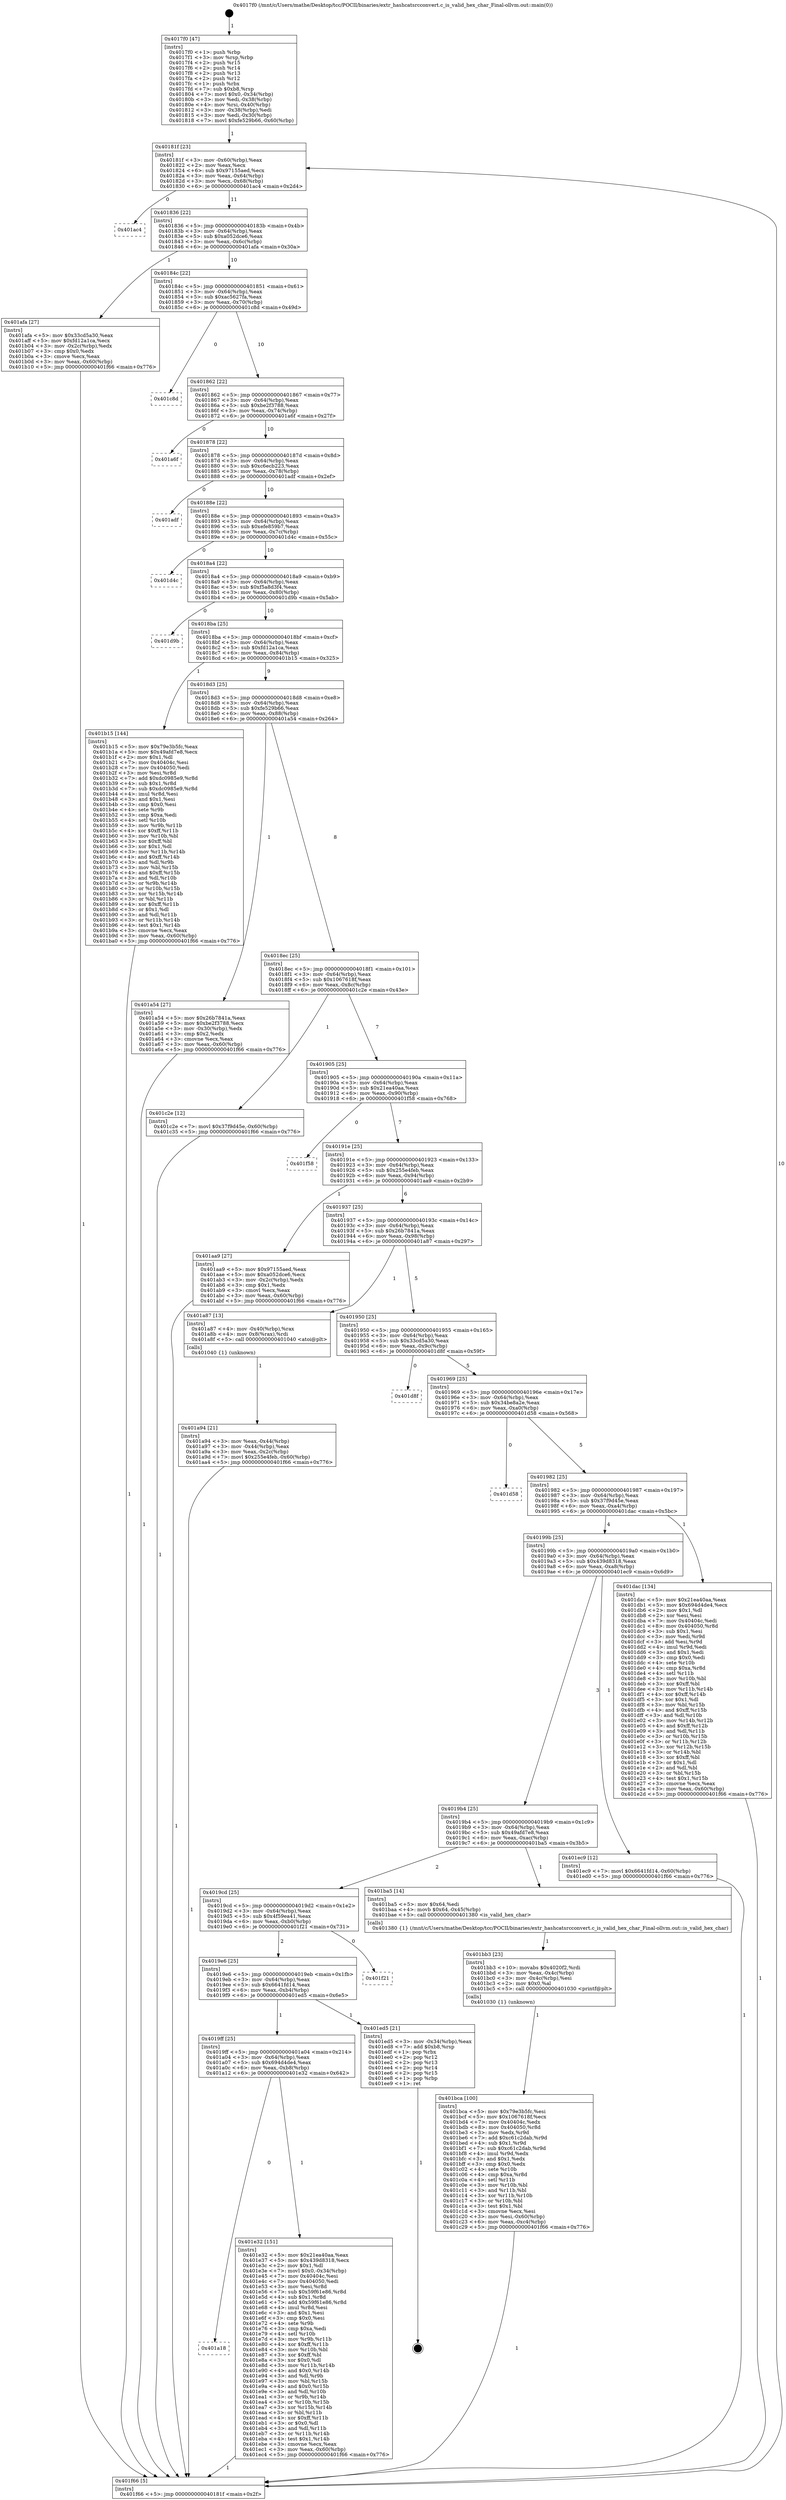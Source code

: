 digraph "0x4017f0" {
  label = "0x4017f0 (/mnt/c/Users/mathe/Desktop/tcc/POCII/binaries/extr_hashcatsrcconvert.c_is_valid_hex_char_Final-ollvm.out::main(0))"
  labelloc = "t"
  node[shape=record]

  Entry [label="",width=0.3,height=0.3,shape=circle,fillcolor=black,style=filled]
  "0x40181f" [label="{
     0x40181f [23]\l
     | [instrs]\l
     &nbsp;&nbsp;0x40181f \<+3\>: mov -0x60(%rbp),%eax\l
     &nbsp;&nbsp;0x401822 \<+2\>: mov %eax,%ecx\l
     &nbsp;&nbsp;0x401824 \<+6\>: sub $0x97155aed,%ecx\l
     &nbsp;&nbsp;0x40182a \<+3\>: mov %eax,-0x64(%rbp)\l
     &nbsp;&nbsp;0x40182d \<+3\>: mov %ecx,-0x68(%rbp)\l
     &nbsp;&nbsp;0x401830 \<+6\>: je 0000000000401ac4 \<main+0x2d4\>\l
  }"]
  "0x401ac4" [label="{
     0x401ac4\l
  }", style=dashed]
  "0x401836" [label="{
     0x401836 [22]\l
     | [instrs]\l
     &nbsp;&nbsp;0x401836 \<+5\>: jmp 000000000040183b \<main+0x4b\>\l
     &nbsp;&nbsp;0x40183b \<+3\>: mov -0x64(%rbp),%eax\l
     &nbsp;&nbsp;0x40183e \<+5\>: sub $0xa052dce6,%eax\l
     &nbsp;&nbsp;0x401843 \<+3\>: mov %eax,-0x6c(%rbp)\l
     &nbsp;&nbsp;0x401846 \<+6\>: je 0000000000401afa \<main+0x30a\>\l
  }"]
  Exit [label="",width=0.3,height=0.3,shape=circle,fillcolor=black,style=filled,peripheries=2]
  "0x401afa" [label="{
     0x401afa [27]\l
     | [instrs]\l
     &nbsp;&nbsp;0x401afa \<+5\>: mov $0x33cd5a30,%eax\l
     &nbsp;&nbsp;0x401aff \<+5\>: mov $0xfd12a1ca,%ecx\l
     &nbsp;&nbsp;0x401b04 \<+3\>: mov -0x2c(%rbp),%edx\l
     &nbsp;&nbsp;0x401b07 \<+3\>: cmp $0x0,%edx\l
     &nbsp;&nbsp;0x401b0a \<+3\>: cmove %ecx,%eax\l
     &nbsp;&nbsp;0x401b0d \<+3\>: mov %eax,-0x60(%rbp)\l
     &nbsp;&nbsp;0x401b10 \<+5\>: jmp 0000000000401f66 \<main+0x776\>\l
  }"]
  "0x40184c" [label="{
     0x40184c [22]\l
     | [instrs]\l
     &nbsp;&nbsp;0x40184c \<+5\>: jmp 0000000000401851 \<main+0x61\>\l
     &nbsp;&nbsp;0x401851 \<+3\>: mov -0x64(%rbp),%eax\l
     &nbsp;&nbsp;0x401854 \<+5\>: sub $0xac5627fa,%eax\l
     &nbsp;&nbsp;0x401859 \<+3\>: mov %eax,-0x70(%rbp)\l
     &nbsp;&nbsp;0x40185c \<+6\>: je 0000000000401c8d \<main+0x49d\>\l
  }"]
  "0x401a18" [label="{
     0x401a18\l
  }", style=dashed]
  "0x401c8d" [label="{
     0x401c8d\l
  }", style=dashed]
  "0x401862" [label="{
     0x401862 [22]\l
     | [instrs]\l
     &nbsp;&nbsp;0x401862 \<+5\>: jmp 0000000000401867 \<main+0x77\>\l
     &nbsp;&nbsp;0x401867 \<+3\>: mov -0x64(%rbp),%eax\l
     &nbsp;&nbsp;0x40186a \<+5\>: sub $0xbe2f3788,%eax\l
     &nbsp;&nbsp;0x40186f \<+3\>: mov %eax,-0x74(%rbp)\l
     &nbsp;&nbsp;0x401872 \<+6\>: je 0000000000401a6f \<main+0x27f\>\l
  }"]
  "0x401e32" [label="{
     0x401e32 [151]\l
     | [instrs]\l
     &nbsp;&nbsp;0x401e32 \<+5\>: mov $0x21ea40aa,%eax\l
     &nbsp;&nbsp;0x401e37 \<+5\>: mov $0x439d8318,%ecx\l
     &nbsp;&nbsp;0x401e3c \<+2\>: mov $0x1,%dl\l
     &nbsp;&nbsp;0x401e3e \<+7\>: movl $0x0,-0x34(%rbp)\l
     &nbsp;&nbsp;0x401e45 \<+7\>: mov 0x40404c,%esi\l
     &nbsp;&nbsp;0x401e4c \<+7\>: mov 0x404050,%edi\l
     &nbsp;&nbsp;0x401e53 \<+3\>: mov %esi,%r8d\l
     &nbsp;&nbsp;0x401e56 \<+7\>: sub $0x59f61e86,%r8d\l
     &nbsp;&nbsp;0x401e5d \<+4\>: sub $0x1,%r8d\l
     &nbsp;&nbsp;0x401e61 \<+7\>: add $0x59f61e86,%r8d\l
     &nbsp;&nbsp;0x401e68 \<+4\>: imul %r8d,%esi\l
     &nbsp;&nbsp;0x401e6c \<+3\>: and $0x1,%esi\l
     &nbsp;&nbsp;0x401e6f \<+3\>: cmp $0x0,%esi\l
     &nbsp;&nbsp;0x401e72 \<+4\>: sete %r9b\l
     &nbsp;&nbsp;0x401e76 \<+3\>: cmp $0xa,%edi\l
     &nbsp;&nbsp;0x401e79 \<+4\>: setl %r10b\l
     &nbsp;&nbsp;0x401e7d \<+3\>: mov %r9b,%r11b\l
     &nbsp;&nbsp;0x401e80 \<+4\>: xor $0xff,%r11b\l
     &nbsp;&nbsp;0x401e84 \<+3\>: mov %r10b,%bl\l
     &nbsp;&nbsp;0x401e87 \<+3\>: xor $0xff,%bl\l
     &nbsp;&nbsp;0x401e8a \<+3\>: xor $0x0,%dl\l
     &nbsp;&nbsp;0x401e8d \<+3\>: mov %r11b,%r14b\l
     &nbsp;&nbsp;0x401e90 \<+4\>: and $0x0,%r14b\l
     &nbsp;&nbsp;0x401e94 \<+3\>: and %dl,%r9b\l
     &nbsp;&nbsp;0x401e97 \<+3\>: mov %bl,%r15b\l
     &nbsp;&nbsp;0x401e9a \<+4\>: and $0x0,%r15b\l
     &nbsp;&nbsp;0x401e9e \<+3\>: and %dl,%r10b\l
     &nbsp;&nbsp;0x401ea1 \<+3\>: or %r9b,%r14b\l
     &nbsp;&nbsp;0x401ea4 \<+3\>: or %r10b,%r15b\l
     &nbsp;&nbsp;0x401ea7 \<+3\>: xor %r15b,%r14b\l
     &nbsp;&nbsp;0x401eaa \<+3\>: or %bl,%r11b\l
     &nbsp;&nbsp;0x401ead \<+4\>: xor $0xff,%r11b\l
     &nbsp;&nbsp;0x401eb1 \<+3\>: or $0x0,%dl\l
     &nbsp;&nbsp;0x401eb4 \<+3\>: and %dl,%r11b\l
     &nbsp;&nbsp;0x401eb7 \<+3\>: or %r11b,%r14b\l
     &nbsp;&nbsp;0x401eba \<+4\>: test $0x1,%r14b\l
     &nbsp;&nbsp;0x401ebe \<+3\>: cmovne %ecx,%eax\l
     &nbsp;&nbsp;0x401ec1 \<+3\>: mov %eax,-0x60(%rbp)\l
     &nbsp;&nbsp;0x401ec4 \<+5\>: jmp 0000000000401f66 \<main+0x776\>\l
  }"]
  "0x401a6f" [label="{
     0x401a6f\l
  }", style=dashed]
  "0x401878" [label="{
     0x401878 [22]\l
     | [instrs]\l
     &nbsp;&nbsp;0x401878 \<+5\>: jmp 000000000040187d \<main+0x8d\>\l
     &nbsp;&nbsp;0x40187d \<+3\>: mov -0x64(%rbp),%eax\l
     &nbsp;&nbsp;0x401880 \<+5\>: sub $0xc6ecb223,%eax\l
     &nbsp;&nbsp;0x401885 \<+3\>: mov %eax,-0x78(%rbp)\l
     &nbsp;&nbsp;0x401888 \<+6\>: je 0000000000401adf \<main+0x2ef\>\l
  }"]
  "0x4019ff" [label="{
     0x4019ff [25]\l
     | [instrs]\l
     &nbsp;&nbsp;0x4019ff \<+5\>: jmp 0000000000401a04 \<main+0x214\>\l
     &nbsp;&nbsp;0x401a04 \<+3\>: mov -0x64(%rbp),%eax\l
     &nbsp;&nbsp;0x401a07 \<+5\>: sub $0x694d4de4,%eax\l
     &nbsp;&nbsp;0x401a0c \<+6\>: mov %eax,-0xb8(%rbp)\l
     &nbsp;&nbsp;0x401a12 \<+6\>: je 0000000000401e32 \<main+0x642\>\l
  }"]
  "0x401adf" [label="{
     0x401adf\l
  }", style=dashed]
  "0x40188e" [label="{
     0x40188e [22]\l
     | [instrs]\l
     &nbsp;&nbsp;0x40188e \<+5\>: jmp 0000000000401893 \<main+0xa3\>\l
     &nbsp;&nbsp;0x401893 \<+3\>: mov -0x64(%rbp),%eax\l
     &nbsp;&nbsp;0x401896 \<+5\>: sub $0xefe859b7,%eax\l
     &nbsp;&nbsp;0x40189b \<+3\>: mov %eax,-0x7c(%rbp)\l
     &nbsp;&nbsp;0x40189e \<+6\>: je 0000000000401d4c \<main+0x55c\>\l
  }"]
  "0x401ed5" [label="{
     0x401ed5 [21]\l
     | [instrs]\l
     &nbsp;&nbsp;0x401ed5 \<+3\>: mov -0x34(%rbp),%eax\l
     &nbsp;&nbsp;0x401ed8 \<+7\>: add $0xb8,%rsp\l
     &nbsp;&nbsp;0x401edf \<+1\>: pop %rbx\l
     &nbsp;&nbsp;0x401ee0 \<+2\>: pop %r12\l
     &nbsp;&nbsp;0x401ee2 \<+2\>: pop %r13\l
     &nbsp;&nbsp;0x401ee4 \<+2\>: pop %r14\l
     &nbsp;&nbsp;0x401ee6 \<+2\>: pop %r15\l
     &nbsp;&nbsp;0x401ee8 \<+1\>: pop %rbp\l
     &nbsp;&nbsp;0x401ee9 \<+1\>: ret\l
  }"]
  "0x401d4c" [label="{
     0x401d4c\l
  }", style=dashed]
  "0x4018a4" [label="{
     0x4018a4 [22]\l
     | [instrs]\l
     &nbsp;&nbsp;0x4018a4 \<+5\>: jmp 00000000004018a9 \<main+0xb9\>\l
     &nbsp;&nbsp;0x4018a9 \<+3\>: mov -0x64(%rbp),%eax\l
     &nbsp;&nbsp;0x4018ac \<+5\>: sub $0xf5a8d3f4,%eax\l
     &nbsp;&nbsp;0x4018b1 \<+3\>: mov %eax,-0x80(%rbp)\l
     &nbsp;&nbsp;0x4018b4 \<+6\>: je 0000000000401d9b \<main+0x5ab\>\l
  }"]
  "0x4019e6" [label="{
     0x4019e6 [25]\l
     | [instrs]\l
     &nbsp;&nbsp;0x4019e6 \<+5\>: jmp 00000000004019eb \<main+0x1fb\>\l
     &nbsp;&nbsp;0x4019eb \<+3\>: mov -0x64(%rbp),%eax\l
     &nbsp;&nbsp;0x4019ee \<+5\>: sub $0x6641fd14,%eax\l
     &nbsp;&nbsp;0x4019f3 \<+6\>: mov %eax,-0xb4(%rbp)\l
     &nbsp;&nbsp;0x4019f9 \<+6\>: je 0000000000401ed5 \<main+0x6e5\>\l
  }"]
  "0x401d9b" [label="{
     0x401d9b\l
  }", style=dashed]
  "0x4018ba" [label="{
     0x4018ba [25]\l
     | [instrs]\l
     &nbsp;&nbsp;0x4018ba \<+5\>: jmp 00000000004018bf \<main+0xcf\>\l
     &nbsp;&nbsp;0x4018bf \<+3\>: mov -0x64(%rbp),%eax\l
     &nbsp;&nbsp;0x4018c2 \<+5\>: sub $0xfd12a1ca,%eax\l
     &nbsp;&nbsp;0x4018c7 \<+6\>: mov %eax,-0x84(%rbp)\l
     &nbsp;&nbsp;0x4018cd \<+6\>: je 0000000000401b15 \<main+0x325\>\l
  }"]
  "0x401f21" [label="{
     0x401f21\l
  }", style=dashed]
  "0x401b15" [label="{
     0x401b15 [144]\l
     | [instrs]\l
     &nbsp;&nbsp;0x401b15 \<+5\>: mov $0x79e3b5fc,%eax\l
     &nbsp;&nbsp;0x401b1a \<+5\>: mov $0x49afd7e8,%ecx\l
     &nbsp;&nbsp;0x401b1f \<+2\>: mov $0x1,%dl\l
     &nbsp;&nbsp;0x401b21 \<+7\>: mov 0x40404c,%esi\l
     &nbsp;&nbsp;0x401b28 \<+7\>: mov 0x404050,%edi\l
     &nbsp;&nbsp;0x401b2f \<+3\>: mov %esi,%r8d\l
     &nbsp;&nbsp;0x401b32 \<+7\>: add $0xdc0985e9,%r8d\l
     &nbsp;&nbsp;0x401b39 \<+4\>: sub $0x1,%r8d\l
     &nbsp;&nbsp;0x401b3d \<+7\>: sub $0xdc0985e9,%r8d\l
     &nbsp;&nbsp;0x401b44 \<+4\>: imul %r8d,%esi\l
     &nbsp;&nbsp;0x401b48 \<+3\>: and $0x1,%esi\l
     &nbsp;&nbsp;0x401b4b \<+3\>: cmp $0x0,%esi\l
     &nbsp;&nbsp;0x401b4e \<+4\>: sete %r9b\l
     &nbsp;&nbsp;0x401b52 \<+3\>: cmp $0xa,%edi\l
     &nbsp;&nbsp;0x401b55 \<+4\>: setl %r10b\l
     &nbsp;&nbsp;0x401b59 \<+3\>: mov %r9b,%r11b\l
     &nbsp;&nbsp;0x401b5c \<+4\>: xor $0xff,%r11b\l
     &nbsp;&nbsp;0x401b60 \<+3\>: mov %r10b,%bl\l
     &nbsp;&nbsp;0x401b63 \<+3\>: xor $0xff,%bl\l
     &nbsp;&nbsp;0x401b66 \<+3\>: xor $0x1,%dl\l
     &nbsp;&nbsp;0x401b69 \<+3\>: mov %r11b,%r14b\l
     &nbsp;&nbsp;0x401b6c \<+4\>: and $0xff,%r14b\l
     &nbsp;&nbsp;0x401b70 \<+3\>: and %dl,%r9b\l
     &nbsp;&nbsp;0x401b73 \<+3\>: mov %bl,%r15b\l
     &nbsp;&nbsp;0x401b76 \<+4\>: and $0xff,%r15b\l
     &nbsp;&nbsp;0x401b7a \<+3\>: and %dl,%r10b\l
     &nbsp;&nbsp;0x401b7d \<+3\>: or %r9b,%r14b\l
     &nbsp;&nbsp;0x401b80 \<+3\>: or %r10b,%r15b\l
     &nbsp;&nbsp;0x401b83 \<+3\>: xor %r15b,%r14b\l
     &nbsp;&nbsp;0x401b86 \<+3\>: or %bl,%r11b\l
     &nbsp;&nbsp;0x401b89 \<+4\>: xor $0xff,%r11b\l
     &nbsp;&nbsp;0x401b8d \<+3\>: or $0x1,%dl\l
     &nbsp;&nbsp;0x401b90 \<+3\>: and %dl,%r11b\l
     &nbsp;&nbsp;0x401b93 \<+3\>: or %r11b,%r14b\l
     &nbsp;&nbsp;0x401b96 \<+4\>: test $0x1,%r14b\l
     &nbsp;&nbsp;0x401b9a \<+3\>: cmovne %ecx,%eax\l
     &nbsp;&nbsp;0x401b9d \<+3\>: mov %eax,-0x60(%rbp)\l
     &nbsp;&nbsp;0x401ba0 \<+5\>: jmp 0000000000401f66 \<main+0x776\>\l
  }"]
  "0x4018d3" [label="{
     0x4018d3 [25]\l
     | [instrs]\l
     &nbsp;&nbsp;0x4018d3 \<+5\>: jmp 00000000004018d8 \<main+0xe8\>\l
     &nbsp;&nbsp;0x4018d8 \<+3\>: mov -0x64(%rbp),%eax\l
     &nbsp;&nbsp;0x4018db \<+5\>: sub $0xfe529b66,%eax\l
     &nbsp;&nbsp;0x4018e0 \<+6\>: mov %eax,-0x88(%rbp)\l
     &nbsp;&nbsp;0x4018e6 \<+6\>: je 0000000000401a54 \<main+0x264\>\l
  }"]
  "0x401bca" [label="{
     0x401bca [100]\l
     | [instrs]\l
     &nbsp;&nbsp;0x401bca \<+5\>: mov $0x79e3b5fc,%esi\l
     &nbsp;&nbsp;0x401bcf \<+5\>: mov $0x1067618f,%ecx\l
     &nbsp;&nbsp;0x401bd4 \<+7\>: mov 0x40404c,%edx\l
     &nbsp;&nbsp;0x401bdb \<+8\>: mov 0x404050,%r8d\l
     &nbsp;&nbsp;0x401be3 \<+3\>: mov %edx,%r9d\l
     &nbsp;&nbsp;0x401be6 \<+7\>: add $0xc61c2dab,%r9d\l
     &nbsp;&nbsp;0x401bed \<+4\>: sub $0x1,%r9d\l
     &nbsp;&nbsp;0x401bf1 \<+7\>: sub $0xc61c2dab,%r9d\l
     &nbsp;&nbsp;0x401bf8 \<+4\>: imul %r9d,%edx\l
     &nbsp;&nbsp;0x401bfc \<+3\>: and $0x1,%edx\l
     &nbsp;&nbsp;0x401bff \<+3\>: cmp $0x0,%edx\l
     &nbsp;&nbsp;0x401c02 \<+4\>: sete %r10b\l
     &nbsp;&nbsp;0x401c06 \<+4\>: cmp $0xa,%r8d\l
     &nbsp;&nbsp;0x401c0a \<+4\>: setl %r11b\l
     &nbsp;&nbsp;0x401c0e \<+3\>: mov %r10b,%bl\l
     &nbsp;&nbsp;0x401c11 \<+3\>: and %r11b,%bl\l
     &nbsp;&nbsp;0x401c14 \<+3\>: xor %r11b,%r10b\l
     &nbsp;&nbsp;0x401c17 \<+3\>: or %r10b,%bl\l
     &nbsp;&nbsp;0x401c1a \<+3\>: test $0x1,%bl\l
     &nbsp;&nbsp;0x401c1d \<+3\>: cmovne %ecx,%esi\l
     &nbsp;&nbsp;0x401c20 \<+3\>: mov %esi,-0x60(%rbp)\l
     &nbsp;&nbsp;0x401c23 \<+6\>: mov %eax,-0xc4(%rbp)\l
     &nbsp;&nbsp;0x401c29 \<+5\>: jmp 0000000000401f66 \<main+0x776\>\l
  }"]
  "0x401a54" [label="{
     0x401a54 [27]\l
     | [instrs]\l
     &nbsp;&nbsp;0x401a54 \<+5\>: mov $0x26b7841a,%eax\l
     &nbsp;&nbsp;0x401a59 \<+5\>: mov $0xbe2f3788,%ecx\l
     &nbsp;&nbsp;0x401a5e \<+3\>: mov -0x30(%rbp),%edx\l
     &nbsp;&nbsp;0x401a61 \<+3\>: cmp $0x2,%edx\l
     &nbsp;&nbsp;0x401a64 \<+3\>: cmovne %ecx,%eax\l
     &nbsp;&nbsp;0x401a67 \<+3\>: mov %eax,-0x60(%rbp)\l
     &nbsp;&nbsp;0x401a6a \<+5\>: jmp 0000000000401f66 \<main+0x776\>\l
  }"]
  "0x4018ec" [label="{
     0x4018ec [25]\l
     | [instrs]\l
     &nbsp;&nbsp;0x4018ec \<+5\>: jmp 00000000004018f1 \<main+0x101\>\l
     &nbsp;&nbsp;0x4018f1 \<+3\>: mov -0x64(%rbp),%eax\l
     &nbsp;&nbsp;0x4018f4 \<+5\>: sub $0x1067618f,%eax\l
     &nbsp;&nbsp;0x4018f9 \<+6\>: mov %eax,-0x8c(%rbp)\l
     &nbsp;&nbsp;0x4018ff \<+6\>: je 0000000000401c2e \<main+0x43e\>\l
  }"]
  "0x401f66" [label="{
     0x401f66 [5]\l
     | [instrs]\l
     &nbsp;&nbsp;0x401f66 \<+5\>: jmp 000000000040181f \<main+0x2f\>\l
  }"]
  "0x4017f0" [label="{
     0x4017f0 [47]\l
     | [instrs]\l
     &nbsp;&nbsp;0x4017f0 \<+1\>: push %rbp\l
     &nbsp;&nbsp;0x4017f1 \<+3\>: mov %rsp,%rbp\l
     &nbsp;&nbsp;0x4017f4 \<+2\>: push %r15\l
     &nbsp;&nbsp;0x4017f6 \<+2\>: push %r14\l
     &nbsp;&nbsp;0x4017f8 \<+2\>: push %r13\l
     &nbsp;&nbsp;0x4017fa \<+2\>: push %r12\l
     &nbsp;&nbsp;0x4017fc \<+1\>: push %rbx\l
     &nbsp;&nbsp;0x4017fd \<+7\>: sub $0xb8,%rsp\l
     &nbsp;&nbsp;0x401804 \<+7\>: movl $0x0,-0x34(%rbp)\l
     &nbsp;&nbsp;0x40180b \<+3\>: mov %edi,-0x38(%rbp)\l
     &nbsp;&nbsp;0x40180e \<+4\>: mov %rsi,-0x40(%rbp)\l
     &nbsp;&nbsp;0x401812 \<+3\>: mov -0x38(%rbp),%edi\l
     &nbsp;&nbsp;0x401815 \<+3\>: mov %edi,-0x30(%rbp)\l
     &nbsp;&nbsp;0x401818 \<+7\>: movl $0xfe529b66,-0x60(%rbp)\l
  }"]
  "0x401bb3" [label="{
     0x401bb3 [23]\l
     | [instrs]\l
     &nbsp;&nbsp;0x401bb3 \<+10\>: movabs $0x4020f2,%rdi\l
     &nbsp;&nbsp;0x401bbd \<+3\>: mov %eax,-0x4c(%rbp)\l
     &nbsp;&nbsp;0x401bc0 \<+3\>: mov -0x4c(%rbp),%esi\l
     &nbsp;&nbsp;0x401bc3 \<+2\>: mov $0x0,%al\l
     &nbsp;&nbsp;0x401bc5 \<+5\>: call 0000000000401030 \<printf@plt\>\l
     | [calls]\l
     &nbsp;&nbsp;0x401030 \{1\} (unknown)\l
  }"]
  "0x401c2e" [label="{
     0x401c2e [12]\l
     | [instrs]\l
     &nbsp;&nbsp;0x401c2e \<+7\>: movl $0x37f9d45e,-0x60(%rbp)\l
     &nbsp;&nbsp;0x401c35 \<+5\>: jmp 0000000000401f66 \<main+0x776\>\l
  }"]
  "0x401905" [label="{
     0x401905 [25]\l
     | [instrs]\l
     &nbsp;&nbsp;0x401905 \<+5\>: jmp 000000000040190a \<main+0x11a\>\l
     &nbsp;&nbsp;0x40190a \<+3\>: mov -0x64(%rbp),%eax\l
     &nbsp;&nbsp;0x40190d \<+5\>: sub $0x21ea40aa,%eax\l
     &nbsp;&nbsp;0x401912 \<+6\>: mov %eax,-0x90(%rbp)\l
     &nbsp;&nbsp;0x401918 \<+6\>: je 0000000000401f58 \<main+0x768\>\l
  }"]
  "0x4019cd" [label="{
     0x4019cd [25]\l
     | [instrs]\l
     &nbsp;&nbsp;0x4019cd \<+5\>: jmp 00000000004019d2 \<main+0x1e2\>\l
     &nbsp;&nbsp;0x4019d2 \<+3\>: mov -0x64(%rbp),%eax\l
     &nbsp;&nbsp;0x4019d5 \<+5\>: sub $0x4f59ea41,%eax\l
     &nbsp;&nbsp;0x4019da \<+6\>: mov %eax,-0xb0(%rbp)\l
     &nbsp;&nbsp;0x4019e0 \<+6\>: je 0000000000401f21 \<main+0x731\>\l
  }"]
  "0x401f58" [label="{
     0x401f58\l
  }", style=dashed]
  "0x40191e" [label="{
     0x40191e [25]\l
     | [instrs]\l
     &nbsp;&nbsp;0x40191e \<+5\>: jmp 0000000000401923 \<main+0x133\>\l
     &nbsp;&nbsp;0x401923 \<+3\>: mov -0x64(%rbp),%eax\l
     &nbsp;&nbsp;0x401926 \<+5\>: sub $0x255e4feb,%eax\l
     &nbsp;&nbsp;0x40192b \<+6\>: mov %eax,-0x94(%rbp)\l
     &nbsp;&nbsp;0x401931 \<+6\>: je 0000000000401aa9 \<main+0x2b9\>\l
  }"]
  "0x401ba5" [label="{
     0x401ba5 [14]\l
     | [instrs]\l
     &nbsp;&nbsp;0x401ba5 \<+5\>: mov $0x64,%edi\l
     &nbsp;&nbsp;0x401baa \<+4\>: movb $0x64,-0x45(%rbp)\l
     &nbsp;&nbsp;0x401bae \<+5\>: call 0000000000401380 \<is_valid_hex_char\>\l
     | [calls]\l
     &nbsp;&nbsp;0x401380 \{1\} (/mnt/c/Users/mathe/Desktop/tcc/POCII/binaries/extr_hashcatsrcconvert.c_is_valid_hex_char_Final-ollvm.out::is_valid_hex_char)\l
  }"]
  "0x401aa9" [label="{
     0x401aa9 [27]\l
     | [instrs]\l
     &nbsp;&nbsp;0x401aa9 \<+5\>: mov $0x97155aed,%eax\l
     &nbsp;&nbsp;0x401aae \<+5\>: mov $0xa052dce6,%ecx\l
     &nbsp;&nbsp;0x401ab3 \<+3\>: mov -0x2c(%rbp),%edx\l
     &nbsp;&nbsp;0x401ab6 \<+3\>: cmp $0x1,%edx\l
     &nbsp;&nbsp;0x401ab9 \<+3\>: cmovl %ecx,%eax\l
     &nbsp;&nbsp;0x401abc \<+3\>: mov %eax,-0x60(%rbp)\l
     &nbsp;&nbsp;0x401abf \<+5\>: jmp 0000000000401f66 \<main+0x776\>\l
  }"]
  "0x401937" [label="{
     0x401937 [25]\l
     | [instrs]\l
     &nbsp;&nbsp;0x401937 \<+5\>: jmp 000000000040193c \<main+0x14c\>\l
     &nbsp;&nbsp;0x40193c \<+3\>: mov -0x64(%rbp),%eax\l
     &nbsp;&nbsp;0x40193f \<+5\>: sub $0x26b7841a,%eax\l
     &nbsp;&nbsp;0x401944 \<+6\>: mov %eax,-0x98(%rbp)\l
     &nbsp;&nbsp;0x40194a \<+6\>: je 0000000000401a87 \<main+0x297\>\l
  }"]
  "0x4019b4" [label="{
     0x4019b4 [25]\l
     | [instrs]\l
     &nbsp;&nbsp;0x4019b4 \<+5\>: jmp 00000000004019b9 \<main+0x1c9\>\l
     &nbsp;&nbsp;0x4019b9 \<+3\>: mov -0x64(%rbp),%eax\l
     &nbsp;&nbsp;0x4019bc \<+5\>: sub $0x49afd7e8,%eax\l
     &nbsp;&nbsp;0x4019c1 \<+6\>: mov %eax,-0xac(%rbp)\l
     &nbsp;&nbsp;0x4019c7 \<+6\>: je 0000000000401ba5 \<main+0x3b5\>\l
  }"]
  "0x401a87" [label="{
     0x401a87 [13]\l
     | [instrs]\l
     &nbsp;&nbsp;0x401a87 \<+4\>: mov -0x40(%rbp),%rax\l
     &nbsp;&nbsp;0x401a8b \<+4\>: mov 0x8(%rax),%rdi\l
     &nbsp;&nbsp;0x401a8f \<+5\>: call 0000000000401040 \<atoi@plt\>\l
     | [calls]\l
     &nbsp;&nbsp;0x401040 \{1\} (unknown)\l
  }"]
  "0x401950" [label="{
     0x401950 [25]\l
     | [instrs]\l
     &nbsp;&nbsp;0x401950 \<+5\>: jmp 0000000000401955 \<main+0x165\>\l
     &nbsp;&nbsp;0x401955 \<+3\>: mov -0x64(%rbp),%eax\l
     &nbsp;&nbsp;0x401958 \<+5\>: sub $0x33cd5a30,%eax\l
     &nbsp;&nbsp;0x40195d \<+6\>: mov %eax,-0x9c(%rbp)\l
     &nbsp;&nbsp;0x401963 \<+6\>: je 0000000000401d8f \<main+0x59f\>\l
  }"]
  "0x401a94" [label="{
     0x401a94 [21]\l
     | [instrs]\l
     &nbsp;&nbsp;0x401a94 \<+3\>: mov %eax,-0x44(%rbp)\l
     &nbsp;&nbsp;0x401a97 \<+3\>: mov -0x44(%rbp),%eax\l
     &nbsp;&nbsp;0x401a9a \<+3\>: mov %eax,-0x2c(%rbp)\l
     &nbsp;&nbsp;0x401a9d \<+7\>: movl $0x255e4feb,-0x60(%rbp)\l
     &nbsp;&nbsp;0x401aa4 \<+5\>: jmp 0000000000401f66 \<main+0x776\>\l
  }"]
  "0x401ec9" [label="{
     0x401ec9 [12]\l
     | [instrs]\l
     &nbsp;&nbsp;0x401ec9 \<+7\>: movl $0x6641fd14,-0x60(%rbp)\l
     &nbsp;&nbsp;0x401ed0 \<+5\>: jmp 0000000000401f66 \<main+0x776\>\l
  }"]
  "0x401d8f" [label="{
     0x401d8f\l
  }", style=dashed]
  "0x401969" [label="{
     0x401969 [25]\l
     | [instrs]\l
     &nbsp;&nbsp;0x401969 \<+5\>: jmp 000000000040196e \<main+0x17e\>\l
     &nbsp;&nbsp;0x40196e \<+3\>: mov -0x64(%rbp),%eax\l
     &nbsp;&nbsp;0x401971 \<+5\>: sub $0x34be8a2e,%eax\l
     &nbsp;&nbsp;0x401976 \<+6\>: mov %eax,-0xa0(%rbp)\l
     &nbsp;&nbsp;0x40197c \<+6\>: je 0000000000401d58 \<main+0x568\>\l
  }"]
  "0x40199b" [label="{
     0x40199b [25]\l
     | [instrs]\l
     &nbsp;&nbsp;0x40199b \<+5\>: jmp 00000000004019a0 \<main+0x1b0\>\l
     &nbsp;&nbsp;0x4019a0 \<+3\>: mov -0x64(%rbp),%eax\l
     &nbsp;&nbsp;0x4019a3 \<+5\>: sub $0x439d8318,%eax\l
     &nbsp;&nbsp;0x4019a8 \<+6\>: mov %eax,-0xa8(%rbp)\l
     &nbsp;&nbsp;0x4019ae \<+6\>: je 0000000000401ec9 \<main+0x6d9\>\l
  }"]
  "0x401d58" [label="{
     0x401d58\l
  }", style=dashed]
  "0x401982" [label="{
     0x401982 [25]\l
     | [instrs]\l
     &nbsp;&nbsp;0x401982 \<+5\>: jmp 0000000000401987 \<main+0x197\>\l
     &nbsp;&nbsp;0x401987 \<+3\>: mov -0x64(%rbp),%eax\l
     &nbsp;&nbsp;0x40198a \<+5\>: sub $0x37f9d45e,%eax\l
     &nbsp;&nbsp;0x40198f \<+6\>: mov %eax,-0xa4(%rbp)\l
     &nbsp;&nbsp;0x401995 \<+6\>: je 0000000000401dac \<main+0x5bc\>\l
  }"]
  "0x401dac" [label="{
     0x401dac [134]\l
     | [instrs]\l
     &nbsp;&nbsp;0x401dac \<+5\>: mov $0x21ea40aa,%eax\l
     &nbsp;&nbsp;0x401db1 \<+5\>: mov $0x694d4de4,%ecx\l
     &nbsp;&nbsp;0x401db6 \<+2\>: mov $0x1,%dl\l
     &nbsp;&nbsp;0x401db8 \<+2\>: xor %esi,%esi\l
     &nbsp;&nbsp;0x401dba \<+7\>: mov 0x40404c,%edi\l
     &nbsp;&nbsp;0x401dc1 \<+8\>: mov 0x404050,%r8d\l
     &nbsp;&nbsp;0x401dc9 \<+3\>: sub $0x1,%esi\l
     &nbsp;&nbsp;0x401dcc \<+3\>: mov %edi,%r9d\l
     &nbsp;&nbsp;0x401dcf \<+3\>: add %esi,%r9d\l
     &nbsp;&nbsp;0x401dd2 \<+4\>: imul %r9d,%edi\l
     &nbsp;&nbsp;0x401dd6 \<+3\>: and $0x1,%edi\l
     &nbsp;&nbsp;0x401dd9 \<+3\>: cmp $0x0,%edi\l
     &nbsp;&nbsp;0x401ddc \<+4\>: sete %r10b\l
     &nbsp;&nbsp;0x401de0 \<+4\>: cmp $0xa,%r8d\l
     &nbsp;&nbsp;0x401de4 \<+4\>: setl %r11b\l
     &nbsp;&nbsp;0x401de8 \<+3\>: mov %r10b,%bl\l
     &nbsp;&nbsp;0x401deb \<+3\>: xor $0xff,%bl\l
     &nbsp;&nbsp;0x401dee \<+3\>: mov %r11b,%r14b\l
     &nbsp;&nbsp;0x401df1 \<+4\>: xor $0xff,%r14b\l
     &nbsp;&nbsp;0x401df5 \<+3\>: xor $0x1,%dl\l
     &nbsp;&nbsp;0x401df8 \<+3\>: mov %bl,%r15b\l
     &nbsp;&nbsp;0x401dfb \<+4\>: and $0xff,%r15b\l
     &nbsp;&nbsp;0x401dff \<+3\>: and %dl,%r10b\l
     &nbsp;&nbsp;0x401e02 \<+3\>: mov %r14b,%r12b\l
     &nbsp;&nbsp;0x401e05 \<+4\>: and $0xff,%r12b\l
     &nbsp;&nbsp;0x401e09 \<+3\>: and %dl,%r11b\l
     &nbsp;&nbsp;0x401e0c \<+3\>: or %r10b,%r15b\l
     &nbsp;&nbsp;0x401e0f \<+3\>: or %r11b,%r12b\l
     &nbsp;&nbsp;0x401e12 \<+3\>: xor %r12b,%r15b\l
     &nbsp;&nbsp;0x401e15 \<+3\>: or %r14b,%bl\l
     &nbsp;&nbsp;0x401e18 \<+3\>: xor $0xff,%bl\l
     &nbsp;&nbsp;0x401e1b \<+3\>: or $0x1,%dl\l
     &nbsp;&nbsp;0x401e1e \<+2\>: and %dl,%bl\l
     &nbsp;&nbsp;0x401e20 \<+3\>: or %bl,%r15b\l
     &nbsp;&nbsp;0x401e23 \<+4\>: test $0x1,%r15b\l
     &nbsp;&nbsp;0x401e27 \<+3\>: cmovne %ecx,%eax\l
     &nbsp;&nbsp;0x401e2a \<+3\>: mov %eax,-0x60(%rbp)\l
     &nbsp;&nbsp;0x401e2d \<+5\>: jmp 0000000000401f66 \<main+0x776\>\l
  }"]
  Entry -> "0x4017f0" [label=" 1"]
  "0x40181f" -> "0x401ac4" [label=" 0"]
  "0x40181f" -> "0x401836" [label=" 11"]
  "0x401ed5" -> Exit [label=" 1"]
  "0x401836" -> "0x401afa" [label=" 1"]
  "0x401836" -> "0x40184c" [label=" 10"]
  "0x401ec9" -> "0x401f66" [label=" 1"]
  "0x40184c" -> "0x401c8d" [label=" 0"]
  "0x40184c" -> "0x401862" [label=" 10"]
  "0x401e32" -> "0x401f66" [label=" 1"]
  "0x401862" -> "0x401a6f" [label=" 0"]
  "0x401862" -> "0x401878" [label=" 10"]
  "0x4019ff" -> "0x401a18" [label=" 0"]
  "0x401878" -> "0x401adf" [label=" 0"]
  "0x401878" -> "0x40188e" [label=" 10"]
  "0x4019ff" -> "0x401e32" [label=" 1"]
  "0x40188e" -> "0x401d4c" [label=" 0"]
  "0x40188e" -> "0x4018a4" [label=" 10"]
  "0x4019e6" -> "0x4019ff" [label=" 1"]
  "0x4018a4" -> "0x401d9b" [label=" 0"]
  "0x4018a4" -> "0x4018ba" [label=" 10"]
  "0x4019e6" -> "0x401ed5" [label=" 1"]
  "0x4018ba" -> "0x401b15" [label=" 1"]
  "0x4018ba" -> "0x4018d3" [label=" 9"]
  "0x4019cd" -> "0x4019e6" [label=" 2"]
  "0x4018d3" -> "0x401a54" [label=" 1"]
  "0x4018d3" -> "0x4018ec" [label=" 8"]
  "0x401a54" -> "0x401f66" [label=" 1"]
  "0x4017f0" -> "0x40181f" [label=" 1"]
  "0x401f66" -> "0x40181f" [label=" 10"]
  "0x4019cd" -> "0x401f21" [label=" 0"]
  "0x4018ec" -> "0x401c2e" [label=" 1"]
  "0x4018ec" -> "0x401905" [label=" 7"]
  "0x401dac" -> "0x401f66" [label=" 1"]
  "0x401905" -> "0x401f58" [label=" 0"]
  "0x401905" -> "0x40191e" [label=" 7"]
  "0x401c2e" -> "0x401f66" [label=" 1"]
  "0x40191e" -> "0x401aa9" [label=" 1"]
  "0x40191e" -> "0x401937" [label=" 6"]
  "0x401bca" -> "0x401f66" [label=" 1"]
  "0x401937" -> "0x401a87" [label=" 1"]
  "0x401937" -> "0x401950" [label=" 5"]
  "0x401a87" -> "0x401a94" [label=" 1"]
  "0x401a94" -> "0x401f66" [label=" 1"]
  "0x401aa9" -> "0x401f66" [label=" 1"]
  "0x401afa" -> "0x401f66" [label=" 1"]
  "0x401b15" -> "0x401f66" [label=" 1"]
  "0x401ba5" -> "0x401bb3" [label=" 1"]
  "0x401950" -> "0x401d8f" [label=" 0"]
  "0x401950" -> "0x401969" [label=" 5"]
  "0x4019b4" -> "0x4019cd" [label=" 2"]
  "0x401969" -> "0x401d58" [label=" 0"]
  "0x401969" -> "0x401982" [label=" 5"]
  "0x401bb3" -> "0x401bca" [label=" 1"]
  "0x401982" -> "0x401dac" [label=" 1"]
  "0x401982" -> "0x40199b" [label=" 4"]
  "0x4019b4" -> "0x401ba5" [label=" 1"]
  "0x40199b" -> "0x401ec9" [label=" 1"]
  "0x40199b" -> "0x4019b4" [label=" 3"]
}
